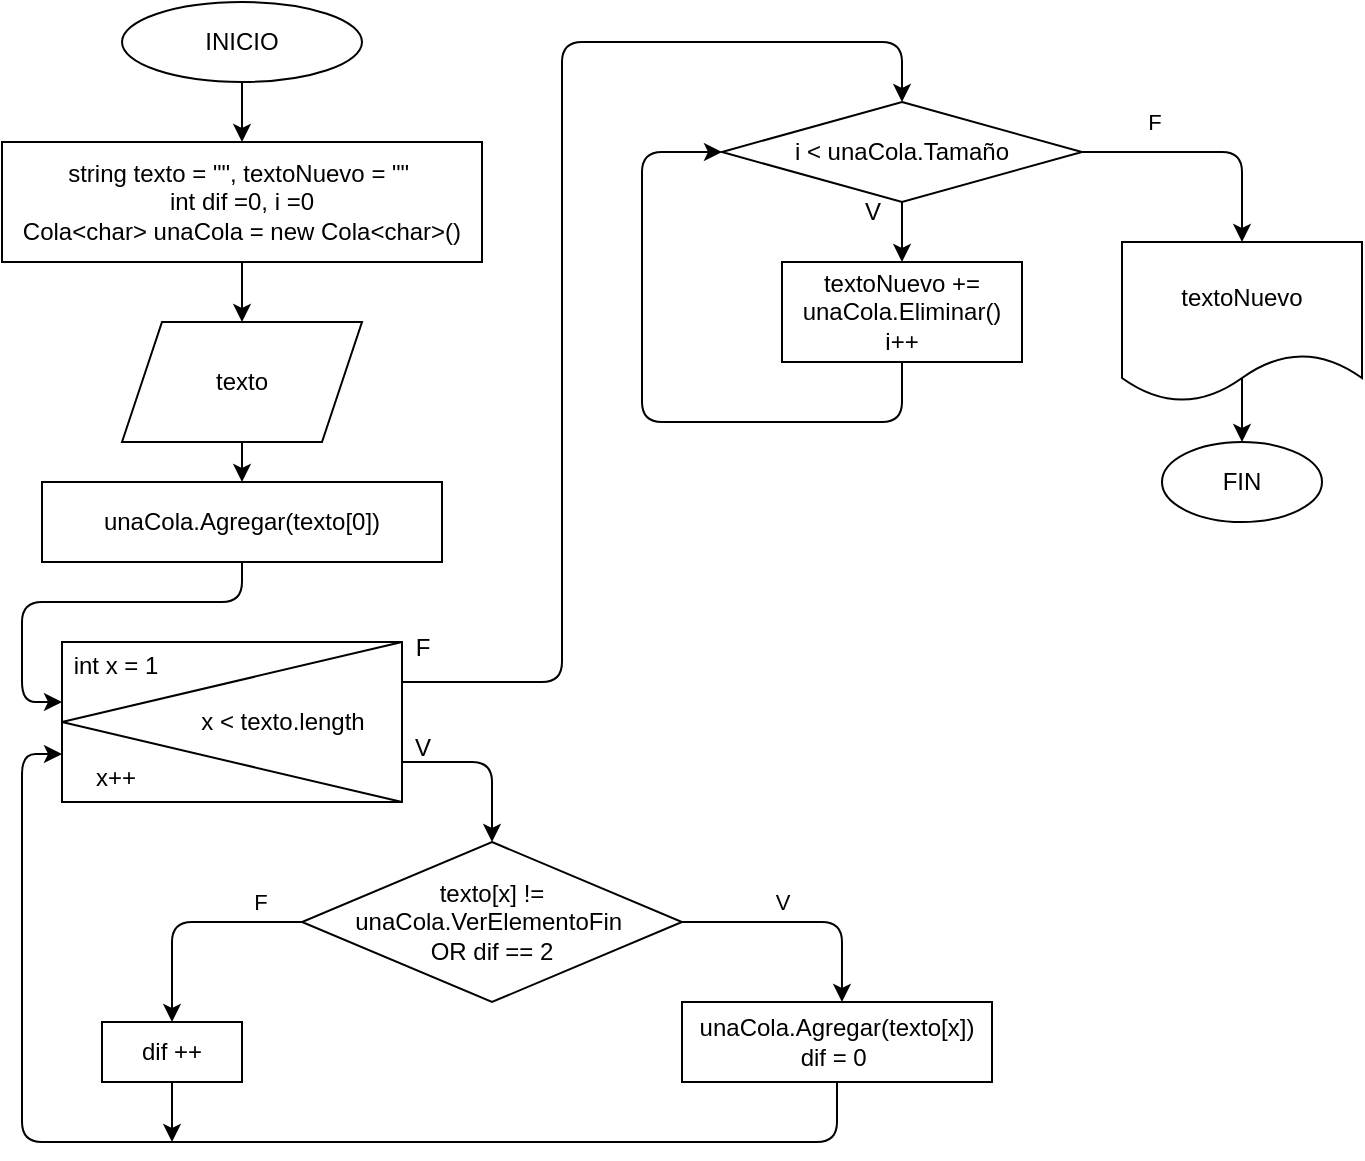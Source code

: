 <mxfile>
    <diagram id="eaWh5mawu4SJBndamN7u" name="Page-1">
        <mxGraphModel dx="693" dy="389" grid="1" gridSize="10" guides="1" tooltips="1" connect="1" arrows="1" fold="1" page="1" pageScale="1" pageWidth="850" pageHeight="1100" math="0" shadow="0">
            <root>
                <mxCell id="0"/>
                <mxCell id="1" parent="0"/>
                <mxCell id="14" value="" style="edgeStyle=none;html=1;" edge="1" parent="1" source="12" target="13">
                    <mxGeometry relative="1" as="geometry"/>
                </mxCell>
                <mxCell id="12" value="INICIO" style="ellipse;whiteSpace=wrap;html=1;" vertex="1" parent="1">
                    <mxGeometry x="130" y="20" width="120" height="40" as="geometry"/>
                </mxCell>
                <mxCell id="16" value="" style="edgeStyle=none;html=1;" edge="1" parent="1" source="13" target="15">
                    <mxGeometry relative="1" as="geometry"/>
                </mxCell>
                <mxCell id="13" value="string texto = &quot;&quot;, textoNuevo = &quot;&quot;&amp;nbsp;&lt;div&gt;int dif =0, i =0&lt;/div&gt;&lt;div&gt;Cola&amp;lt;char&amp;gt; unaCola = new Cola&amp;lt;char&amp;gt;()&lt;/div&gt;" style="whiteSpace=wrap;html=1;" vertex="1" parent="1">
                    <mxGeometry x="70" y="90" width="240" height="60" as="geometry"/>
                </mxCell>
                <mxCell id="34" value="" style="edgeStyle=none;html=1;" edge="1" parent="1" source="15" target="33">
                    <mxGeometry relative="1" as="geometry"/>
                </mxCell>
                <mxCell id="15" value="texto" style="shape=parallelogram;perimeter=parallelogramPerimeter;whiteSpace=wrap;html=1;fixedSize=1;" vertex="1" parent="1">
                    <mxGeometry x="130" y="180" width="120" height="60" as="geometry"/>
                </mxCell>
                <mxCell id="29" value="" style="group" vertex="1" connectable="0" parent="1">
                    <mxGeometry x="100" y="340" width="170" height="80" as="geometry"/>
                </mxCell>
                <mxCell id="17" value="" style="rounded=1;whiteSpace=wrap;html=1;arcSize=0;" vertex="1" parent="29">
                    <mxGeometry width="170" height="80" as="geometry"/>
                </mxCell>
                <mxCell id="24" value="" style="endArrow=none;html=1;entryX=0;entryY=0.5;entryDx=0;entryDy=0;exitX=1;exitY=1;exitDx=0;exitDy=0;" edge="1" parent="29" source="17" target="17">
                    <mxGeometry width="50" height="50" relative="1" as="geometry">
                        <mxPoint x="-35.789" y="80" as="sourcePoint"/>
                        <mxPoint x="8.947" y="40" as="targetPoint"/>
                    </mxGeometry>
                </mxCell>
                <mxCell id="25" value="" style="endArrow=none;html=1;entryX=0;entryY=0.5;entryDx=0;entryDy=0;exitX=1;exitY=0;exitDx=0;exitDy=0;" edge="1" parent="29" source="17" target="17">
                    <mxGeometry width="50" height="50" relative="1" as="geometry">
                        <mxPoint x="-35.789" y="80" as="sourcePoint"/>
                        <mxPoint x="8.947" y="40" as="targetPoint"/>
                    </mxGeometry>
                </mxCell>
                <mxCell id="26" value="int x = 1" style="text;strokeColor=none;align=center;fillColor=none;html=1;verticalAlign=middle;whiteSpace=wrap;rounded=0;" vertex="1" parent="29">
                    <mxGeometry width="53.684" height="24" as="geometry"/>
                </mxCell>
                <mxCell id="27" value="x &amp;lt; texto.length" style="text;strokeColor=none;align=center;fillColor=none;html=1;verticalAlign=middle;whiteSpace=wrap;rounded=0;" vertex="1" parent="29">
                    <mxGeometry x="60" y="28" width="101.05" height="24" as="geometry"/>
                </mxCell>
                <mxCell id="28" value="x++" style="text;strokeColor=none;align=center;fillColor=none;html=1;verticalAlign=middle;whiteSpace=wrap;rounded=0;" vertex="1" parent="29">
                    <mxGeometry y="56" width="53.684" height="24" as="geometry"/>
                </mxCell>
                <mxCell id="33" value="unaCola.Agregar(texto[0])" style="whiteSpace=wrap;html=1;" vertex="1" parent="1">
                    <mxGeometry x="90" y="260" width="200" height="40" as="geometry"/>
                </mxCell>
                <mxCell id="36" style="edgeStyle=orthogonalEdgeStyle;html=1;exitX=0.5;exitY=1;exitDx=0;exitDy=0;entryX=0;entryY=0.375;entryDx=0;entryDy=0;entryPerimeter=0;" edge="1" parent="1" source="33" target="17">
                    <mxGeometry relative="1" as="geometry">
                        <Array as="points">
                            <mxPoint x="190" y="320"/>
                            <mxPoint x="80" y="320"/>
                            <mxPoint x="80" y="370"/>
                        </Array>
                    </mxGeometry>
                </mxCell>
                <mxCell id="42" value="" style="edgeStyle=orthogonalEdgeStyle;html=1;entryX=0.5;entryY=0;entryDx=0;entryDy=0;" edge="1" parent="1" source="37" target="41">
                    <mxGeometry relative="1" as="geometry">
                        <mxPoint x="130" y="480" as="targetPoint"/>
                        <Array as="points">
                            <mxPoint x="155" y="480"/>
                        </Array>
                    </mxGeometry>
                </mxCell>
                <mxCell id="47" value="F" style="edgeLabel;html=1;align=center;verticalAlign=middle;resizable=0;points=[];" vertex="1" connectable="0" parent="42">
                    <mxGeometry x="-0.625" y="-1" relative="1" as="geometry">
                        <mxPoint y="-9" as="offset"/>
                    </mxGeometry>
                </mxCell>
                <mxCell id="37" value="texto[x] != unaCola.VerElementoFin&amp;nbsp;&lt;div&gt;OR dif == 2&lt;/div&gt;" style="rhombus;whiteSpace=wrap;html=1;" vertex="1" parent="1">
                    <mxGeometry x="220" y="440" width="190" height="80" as="geometry"/>
                </mxCell>
                <mxCell id="38" style="edgeStyle=orthogonalEdgeStyle;html=1;exitX=1;exitY=0.75;exitDx=0;exitDy=0;entryX=0.5;entryY=0;entryDx=0;entryDy=0;" edge="1" parent="1" source="17" target="37">
                    <mxGeometry relative="1" as="geometry"/>
                </mxCell>
                <mxCell id="52" style="edgeStyle=none;html=1;exitX=0.5;exitY=1;exitDx=0;exitDy=0;" edge="1" parent="1" source="41">
                    <mxGeometry relative="1" as="geometry">
                        <mxPoint x="155" y="590" as="targetPoint"/>
                        <mxPoint x="170" y="570" as="sourcePoint"/>
                    </mxGeometry>
                </mxCell>
                <mxCell id="41" value="dif ++" style="whiteSpace=wrap;html=1;" vertex="1" parent="1">
                    <mxGeometry x="120" y="530" width="70" height="30" as="geometry"/>
                </mxCell>
                <mxCell id="43" value="" style="edgeStyle=orthogonalEdgeStyle;html=1;exitX=1;exitY=0.5;exitDx=0;exitDy=0;entryX=0.516;entryY=0;entryDx=0;entryDy=0;entryPerimeter=0;" edge="1" parent="1" target="44" source="37">
                    <mxGeometry relative="1" as="geometry">
                        <mxPoint x="570" y="480" as="sourcePoint"/>
                        <Array as="points">
                            <mxPoint x="490" y="480"/>
                        </Array>
                        <mxPoint x="520" y="480" as="targetPoint"/>
                    </mxGeometry>
                </mxCell>
                <mxCell id="45" value="V" style="edgeLabel;html=1;align=center;verticalAlign=middle;resizable=0;points=[];" vertex="1" connectable="0" parent="43">
                    <mxGeometry x="-0.217" y="2" relative="1" as="geometry">
                        <mxPoint x="3" y="-8" as="offset"/>
                    </mxGeometry>
                </mxCell>
                <mxCell id="44" value="unaCola.Agregar(texto[x])&lt;br&gt;dif = 0&amp;nbsp;" style="whiteSpace=wrap;html=1;" vertex="1" parent="1">
                    <mxGeometry x="410" y="520" width="155" height="40" as="geometry"/>
                </mxCell>
                <mxCell id="51" value="" style="endArrow=classic;html=1;entryX=0;entryY=0;entryDx=0;entryDy=0;edgeStyle=orthogonalEdgeStyle;exitX=0.5;exitY=1;exitDx=0;exitDy=0;" edge="1" parent="1" source="44" target="28">
                    <mxGeometry width="50" height="50" relative="1" as="geometry">
                        <mxPoint x="500" y="600" as="sourcePoint"/>
                        <mxPoint x="270" y="420" as="targetPoint"/>
                        <Array as="points">
                            <mxPoint x="488" y="590"/>
                            <mxPoint x="80" y="590"/>
                            <mxPoint x="80" y="396"/>
                        </Array>
                    </mxGeometry>
                </mxCell>
                <mxCell id="58" value="" style="edgeStyle=none;html=1;" edge="1" parent="1" source="53" target="57">
                    <mxGeometry relative="1" as="geometry"/>
                </mxCell>
                <mxCell id="61" value="" style="edgeStyle=orthogonalEdgeStyle;html=1;" edge="1" parent="1" source="53" target="60">
                    <mxGeometry relative="1" as="geometry"/>
                </mxCell>
                <mxCell id="63" value="F" style="edgeLabel;html=1;align=center;verticalAlign=middle;resizable=0;points=[];" vertex="1" connectable="0" parent="61">
                    <mxGeometry x="-0.435" y="-3" relative="1" as="geometry">
                        <mxPoint y="-18" as="offset"/>
                    </mxGeometry>
                </mxCell>
                <mxCell id="53" value="i &amp;lt; unaCola.Tamaño" style="rhombus;whiteSpace=wrap;html=1;" vertex="1" parent="1">
                    <mxGeometry x="430" y="70" width="180" height="50" as="geometry"/>
                </mxCell>
                <mxCell id="56" style="edgeStyle=orthogonalEdgeStyle;html=1;exitX=1;exitY=0.25;exitDx=0;exitDy=0;entryX=0.5;entryY=0;entryDx=0;entryDy=0;" edge="1" parent="1" source="17" target="53">
                    <mxGeometry relative="1" as="geometry">
                        <Array as="points">
                            <mxPoint x="350" y="360"/>
                            <mxPoint x="350" y="40"/>
                            <mxPoint x="520" y="40"/>
                        </Array>
                    </mxGeometry>
                </mxCell>
                <mxCell id="59" style="edgeStyle=orthogonalEdgeStyle;html=1;entryX=0;entryY=0.5;entryDx=0;entryDy=0;" edge="1" parent="1" source="57" target="53">
                    <mxGeometry relative="1" as="geometry">
                        <Array as="points">
                            <mxPoint x="520" y="230"/>
                            <mxPoint x="390" y="230"/>
                            <mxPoint x="390" y="95"/>
                        </Array>
                    </mxGeometry>
                </mxCell>
                <mxCell id="57" value="textoNuevo += unaCola.Eliminar()&lt;div&gt;i++&lt;/div&gt;" style="rounded=1;whiteSpace=wrap;html=1;arcSize=0;" vertex="1" parent="1">
                    <mxGeometry x="460" y="150" width="120" height="50" as="geometry"/>
                </mxCell>
                <mxCell id="66" value="" style="edgeStyle=none;html=1;" edge="1" parent="1" target="65">
                    <mxGeometry relative="1" as="geometry">
                        <mxPoint x="690" y="204" as="sourcePoint"/>
                    </mxGeometry>
                </mxCell>
                <mxCell id="60" value="textoNuevo" style="shape=document;whiteSpace=wrap;html=1;boundedLbl=1;" vertex="1" parent="1">
                    <mxGeometry x="630" y="140" width="120" height="80" as="geometry"/>
                </mxCell>
                <mxCell id="62" value="V" style="text;html=1;align=center;verticalAlign=middle;resizable=0;points=[];autosize=1;strokeColor=none;fillColor=none;" vertex="1" parent="1">
                    <mxGeometry x="490" y="110" width="30" height="30" as="geometry"/>
                </mxCell>
                <mxCell id="65" value="FIN" style="ellipse;whiteSpace=wrap;html=1;" vertex="1" parent="1">
                    <mxGeometry x="650" y="240" width="80" height="40" as="geometry"/>
                </mxCell>
                <mxCell id="67" value="V" style="text;html=1;align=center;verticalAlign=middle;resizable=0;points=[];autosize=1;strokeColor=none;fillColor=none;" vertex="1" parent="1">
                    <mxGeometry x="265" y="378" width="30" height="30" as="geometry"/>
                </mxCell>
                <mxCell id="68" value="F" style="text;html=1;align=center;verticalAlign=middle;resizable=0;points=[];autosize=1;strokeColor=none;fillColor=none;" vertex="1" parent="1">
                    <mxGeometry x="265" y="328" width="30" height="30" as="geometry"/>
                </mxCell>
            </root>
        </mxGraphModel>
    </diagram>
</mxfile>